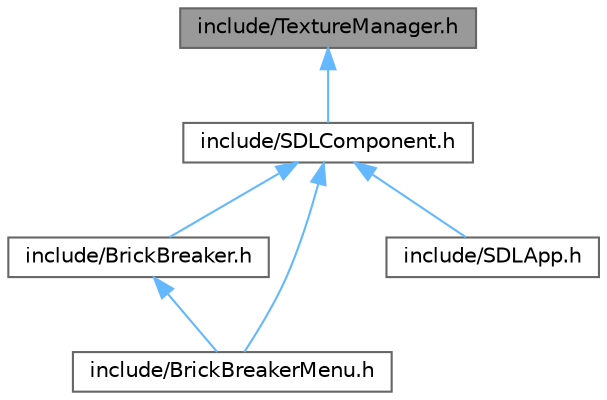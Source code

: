 digraph "include/TextureManager.h"
{
 // INTERACTIVE_SVG=YES
 // LATEX_PDF_SIZE
  bgcolor="transparent";
  edge [fontname=Helvetica,fontsize=10,labelfontname=Helvetica,labelfontsize=10];
  node [fontname=Helvetica,fontsize=10,shape=box,height=0.2,width=0.4];
  Node1 [label="include/TextureManager.h",height=0.2,width=0.4,color="gray40", fillcolor="grey60", style="filled", fontcolor="black",tooltip=" "];
  Node1 -> Node2 [dir="back",color="steelblue1",style="solid"];
  Node2 [label="include/SDLComponent.h",height=0.2,width=0.4,color="grey40", fillcolor="white", style="filled",URL="$SDLComponent_8h.html",tooltip=" "];
  Node2 -> Node3 [dir="back",color="steelblue1",style="solid"];
  Node3 [label="include/BrickBreaker.h",height=0.2,width=0.4,color="grey40", fillcolor="white", style="filled",URL="$BrickBreaker_8h.html",tooltip=" "];
  Node3 -> Node4 [dir="back",color="steelblue1",style="solid"];
  Node4 [label="include/BrickBreakerMenu.h",height=0.2,width=0.4,color="grey40", fillcolor="white", style="filled",URL="$BrickBreakerMenu_8h.html",tooltip=" "];
  Node2 -> Node4 [dir="back",color="steelblue1",style="solid"];
  Node2 -> Node5 [dir="back",color="steelblue1",style="solid"];
  Node5 [label="include/SDLApp.h",height=0.2,width=0.4,color="grey40", fillcolor="white", style="filled",URL="$SDLApp_8h.html",tooltip=" "];
}
